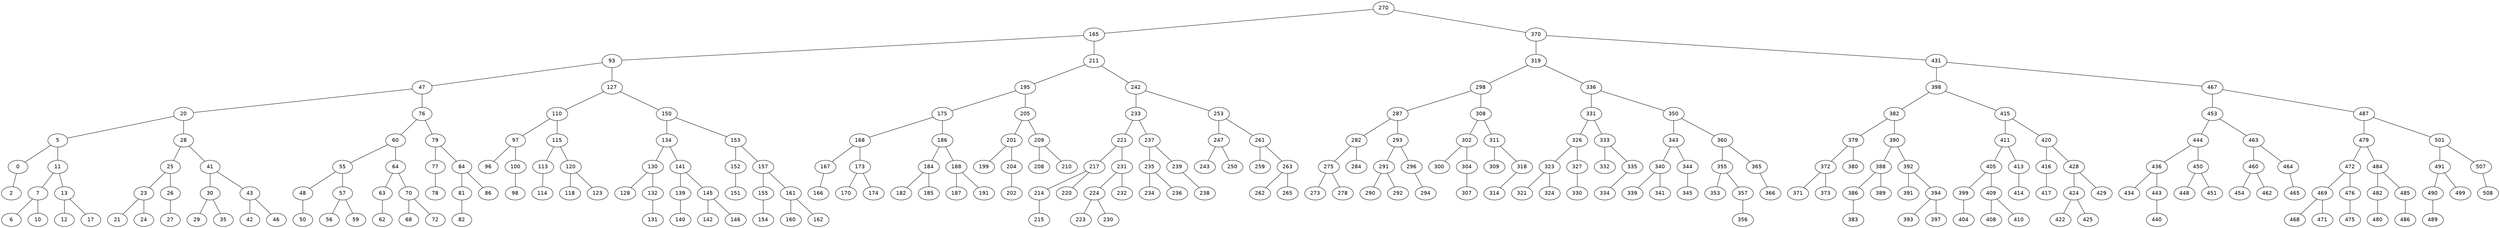 graph BST {
    node [fontname="Helvetica"];
    270 [label="270"];
    270 -- 165;
    165 [label="165"];
    165 -- 93;
    93 [label="93"];
    93 -- 47;
    47 [label="47"];
    47 -- 20;
    20 [label="20"];
    20 -- 5;
    5 [label="5"];
    5 -- 0;
    0 [label="0"];
    0 -- 2;
    2 [label="2"];
    5 -- 11;
    11 [label="11"];
    11 -- 7;
    7 [label="7"];
    7 -- 6;
    6 [label="6"];
    7 -- 10;
    10 [label="10"];
    11 -- 13;
    13 [label="13"];
    13 -- 12;
    12 [label="12"];
    13 -- 17;
    17 [label="17"];
    20 -- 28;
    28 [label="28"];
    28 -- 25;
    25 [label="25"];
    25 -- 23;
    23 [label="23"];
    23 -- 21;
    21 [label="21"];
    23 -- 24;
    24 [label="24"];
    25 -- 26;
    26 [label="26"];
    26 -- 27;
    27 [label="27"];
    28 -- 41;
    41 [label="41"];
    41 -- 30;
    30 [label="30"];
    30 -- 29;
    29 [label="29"];
    30 -- 35;
    35 [label="35"];
    41 -- 43;
    43 [label="43"];
    43 -- 42;
    42 [label="42"];
    43 -- 46;
    46 [label="46"];
    47 -- 76;
    76 [label="76"];
    76 -- 60;
    60 [label="60"];
    60 -- 55;
    55 [label="55"];
    55 -- 48;
    48 [label="48"];
    48 -- 50;
    50 [label="50"];
    55 -- 57;
    57 [label="57"];
    57 -- 56;
    56 [label="56"];
    57 -- 59;
    59 [label="59"];
    60 -- 64;
    64 [label="64"];
    64 -- 63;
    63 [label="63"];
    63 -- 62;
    62 [label="62"];
    64 -- 70;
    70 [label="70"];
    70 -- 68;
    68 [label="68"];
    70 -- 72;
    72 [label="72"];
    76 -- 79;
    79 [label="79"];
    79 -- 77;
    77 [label="77"];
    77 -- 78;
    78 [label="78"];
    79 -- 84;
    84 [label="84"];
    84 -- 81;
    81 [label="81"];
    81 -- 82;
    82 [label="82"];
    84 -- 86;
    86 [label="86"];
    93 -- 127;
    127 [label="127"];
    127 -- 110;
    110 [label="110"];
    110 -- 97;
    97 [label="97"];
    97 -- 96;
    96 [label="96"];
    97 -- 100;
    100 [label="100"];
    100 -- 98;
    98 [label="98"];
    110 -- 115;
    115 [label="115"];
    115 -- 113;
    113 [label="113"];
    113 -- 114;
    114 [label="114"];
    115 -- 120;
    120 [label="120"];
    120 -- 118;
    118 [label="118"];
    120 -- 123;
    123 [label="123"];
    127 -- 150;
    150 [label="150"];
    150 -- 134;
    134 [label="134"];
    134 -- 130;
    130 [label="130"];
    130 -- 128;
    128 [label="128"];
    130 -- 132;
    132 [label="132"];
    132 -- 131;
    131 [label="131"];
    134 -- 141;
    141 [label="141"];
    141 -- 139;
    139 [label="139"];
    139 -- 140;
    140 [label="140"];
    141 -- 145;
    145 [label="145"];
    145 -- 142;
    142 [label="142"];
    145 -- 146;
    146 [label="146"];
    150 -- 153;
    153 [label="153"];
    153 -- 152;
    152 [label="152"];
    152 -- 151;
    151 [label="151"];
    153 -- 157;
    157 [label="157"];
    157 -- 155;
    155 [label="155"];
    155 -- 154;
    154 [label="154"];
    157 -- 161;
    161 [label="161"];
    161 -- 160;
    160 [label="160"];
    161 -- 162;
    162 [label="162"];
    165 -- 211;
    211 [label="211"];
    211 -- 195;
    195 [label="195"];
    195 -- 175;
    175 [label="175"];
    175 -- 168;
    168 [label="168"];
    168 -- 167;
    167 [label="167"];
    167 -- 166;
    166 [label="166"];
    168 -- 173;
    173 [label="173"];
    173 -- 170;
    170 [label="170"];
    173 -- 174;
    174 [label="174"];
    175 -- 186;
    186 [label="186"];
    186 -- 184;
    184 [label="184"];
    184 -- 182;
    182 [label="182"];
    184 -- 185;
    185 [label="185"];
    186 -- 188;
    188 [label="188"];
    188 -- 187;
    187 [label="187"];
    188 -- 191;
    191 [label="191"];
    195 -- 205;
    205 [label="205"];
    205 -- 201;
    201 [label="201"];
    201 -- 199;
    199 [label="199"];
    201 -- 204;
    204 [label="204"];
    204 -- 202;
    202 [label="202"];
    205 -- 209;
    209 [label="209"];
    209 -- 208;
    208 [label="208"];
    209 -- 210;
    210 [label="210"];
    211 -- 242;
    242 [label="242"];
    242 -- 233;
    233 [label="233"];
    233 -- 221;
    221 [label="221"];
    221 -- 217;
    217 [label="217"];
    217 -- 214;
    214 [label="214"];
    214 -- 215;
    215 [label="215"];
    217 -- 220;
    220 [label="220"];
    221 -- 231;
    231 [label="231"];
    231 -- 224;
    224 [label="224"];
    224 -- 223;
    223 [label="223"];
    224 -- 230;
    230 [label="230"];
    231 -- 232;
    232 [label="232"];
    233 -- 237;
    237 [label="237"];
    237 -- 235;
    235 [label="235"];
    235 -- 234;
    234 [label="234"];
    235 -- 236;
    236 [label="236"];
    237 -- 239;
    239 [label="239"];
    239 -- 238;
    238 [label="238"];
    242 -- 253;
    253 [label="253"];
    253 -- 247;
    247 [label="247"];
    247 -- 243;
    243 [label="243"];
    247 -- 250;
    250 [label="250"];
    253 -- 261;
    261 [label="261"];
    261 -- 259;
    259 [label="259"];
    261 -- 263;
    263 [label="263"];
    263 -- 262;
    262 [label="262"];
    263 -- 265;
    265 [label="265"];
    270 -- 370;
    370 [label="370"];
    370 -- 319;
    319 [label="319"];
    319 -- 298;
    298 [label="298"];
    298 -- 287;
    287 [label="287"];
    287 -- 282;
    282 [label="282"];
    282 -- 275;
    275 [label="275"];
    275 -- 273;
    273 [label="273"];
    275 -- 278;
    278 [label="278"];
    282 -- 284;
    284 [label="284"];
    287 -- 293;
    293 [label="293"];
    293 -- 291;
    291 [label="291"];
    291 -- 290;
    290 [label="290"];
    291 -- 292;
    292 [label="292"];
    293 -- 296;
    296 [label="296"];
    296 -- 294;
    294 [label="294"];
    298 -- 308;
    308 [label="308"];
    308 -- 302;
    302 [label="302"];
    302 -- 300;
    300 [label="300"];
    302 -- 304;
    304 [label="304"];
    304 -- 307;
    307 [label="307"];
    308 -- 311;
    311 [label="311"];
    311 -- 309;
    309 [label="309"];
    311 -- 318;
    318 [label="318"];
    318 -- 314;
    314 [label="314"];
    319 -- 336;
    336 [label="336"];
    336 -- 331;
    331 [label="331"];
    331 -- 326;
    326 [label="326"];
    326 -- 323;
    323 [label="323"];
    323 -- 321;
    321 [label="321"];
    323 -- 324;
    324 [label="324"];
    326 -- 327;
    327 [label="327"];
    327 -- 330;
    330 [label="330"];
    331 -- 333;
    333 [label="333"];
    333 -- 332;
    332 [label="332"];
    333 -- 335;
    335 [label="335"];
    335 -- 334;
    334 [label="334"];
    336 -- 350;
    350 [label="350"];
    350 -- 343;
    343 [label="343"];
    343 -- 340;
    340 [label="340"];
    340 -- 339;
    339 [label="339"];
    340 -- 341;
    341 [label="341"];
    343 -- 344;
    344 [label="344"];
    344 -- 345;
    345 [label="345"];
    350 -- 360;
    360 [label="360"];
    360 -- 355;
    355 [label="355"];
    355 -- 353;
    353 [label="353"];
    355 -- 357;
    357 [label="357"];
    357 -- 356;
    356 [label="356"];
    360 -- 365;
    365 [label="365"];
    365 -- 366;
    366 [label="366"];
    370 -- 431;
    431 [label="431"];
    431 -- 398;
    398 [label="398"];
    398 -- 382;
    382 [label="382"];
    382 -- 379;
    379 [label="379"];
    379 -- 372;
    372 [label="372"];
    372 -- 371;
    371 [label="371"];
    372 -- 373;
    373 [label="373"];
    379 -- 380;
    380 [label="380"];
    382 -- 390;
    390 [label="390"];
    390 -- 388;
    388 [label="388"];
    388 -- 386;
    386 [label="386"];
    386 -- 383;
    383 [label="383"];
    388 -- 389;
    389 [label="389"];
    390 -- 392;
    392 [label="392"];
    392 -- 391;
    391 [label="391"];
    392 -- 394;
    394 [label="394"];
    394 -- 393;
    393 [label="393"];
    394 -- 397;
    397 [label="397"];
    398 -- 415;
    415 [label="415"];
    415 -- 411;
    411 [label="411"];
    411 -- 405;
    405 [label="405"];
    405 -- 399;
    399 [label="399"];
    399 -- 404;
    404 [label="404"];
    405 -- 409;
    409 [label="409"];
    409 -- 408;
    408 [label="408"];
    409 -- 410;
    410 [label="410"];
    411 -- 413;
    413 [label="413"];
    413 -- 414;
    414 [label="414"];
    415 -- 420;
    420 [label="420"];
    420 -- 416;
    416 [label="416"];
    416 -- 417;
    417 [label="417"];
    420 -- 428;
    428 [label="428"];
    428 -- 424;
    424 [label="424"];
    424 -- 422;
    422 [label="422"];
    424 -- 425;
    425 [label="425"];
    428 -- 429;
    429 [label="429"];
    431 -- 467;
    467 [label="467"];
    467 -- 453;
    453 [label="453"];
    453 -- 444;
    444 [label="444"];
    444 -- 436;
    436 [label="436"];
    436 -- 434;
    434 [label="434"];
    436 -- 443;
    443 [label="443"];
    443 -- 440;
    440 [label="440"];
    444 -- 450;
    450 [label="450"];
    450 -- 448;
    448 [label="448"];
    450 -- 451;
    451 [label="451"];
    453 -- 463;
    463 [label="463"];
    463 -- 460;
    460 [label="460"];
    460 -- 454;
    454 [label="454"];
    460 -- 462;
    462 [label="462"];
    463 -- 464;
    464 [label="464"];
    464 -- 465;
    465 [label="465"];
    467 -- 487;
    487 [label="487"];
    487 -- 479;
    479 [label="479"];
    479 -- 472;
    472 [label="472"];
    472 -- 469;
    469 [label="469"];
    469 -- 468;
    468 [label="468"];
    469 -- 471;
    471 [label="471"];
    472 -- 476;
    476 [label="476"];
    476 -- 475;
    475 [label="475"];
    479 -- 484;
    484 [label="484"];
    484 -- 482;
    482 [label="482"];
    482 -- 480;
    480 [label="480"];
    484 -- 485;
    485 [label="485"];
    485 -- 486;
    486 [label="486"];
    487 -- 501;
    501 [label="501"];
    501 -- 491;
    491 [label="491"];
    491 -- 490;
    490 [label="490"];
    490 -- 489;
    489 [label="489"];
    491 -- 499;
    499 [label="499"];
    501 -- 507;
    507 [label="507"];
    507 -- 508;
    508 [label="508"];
}
